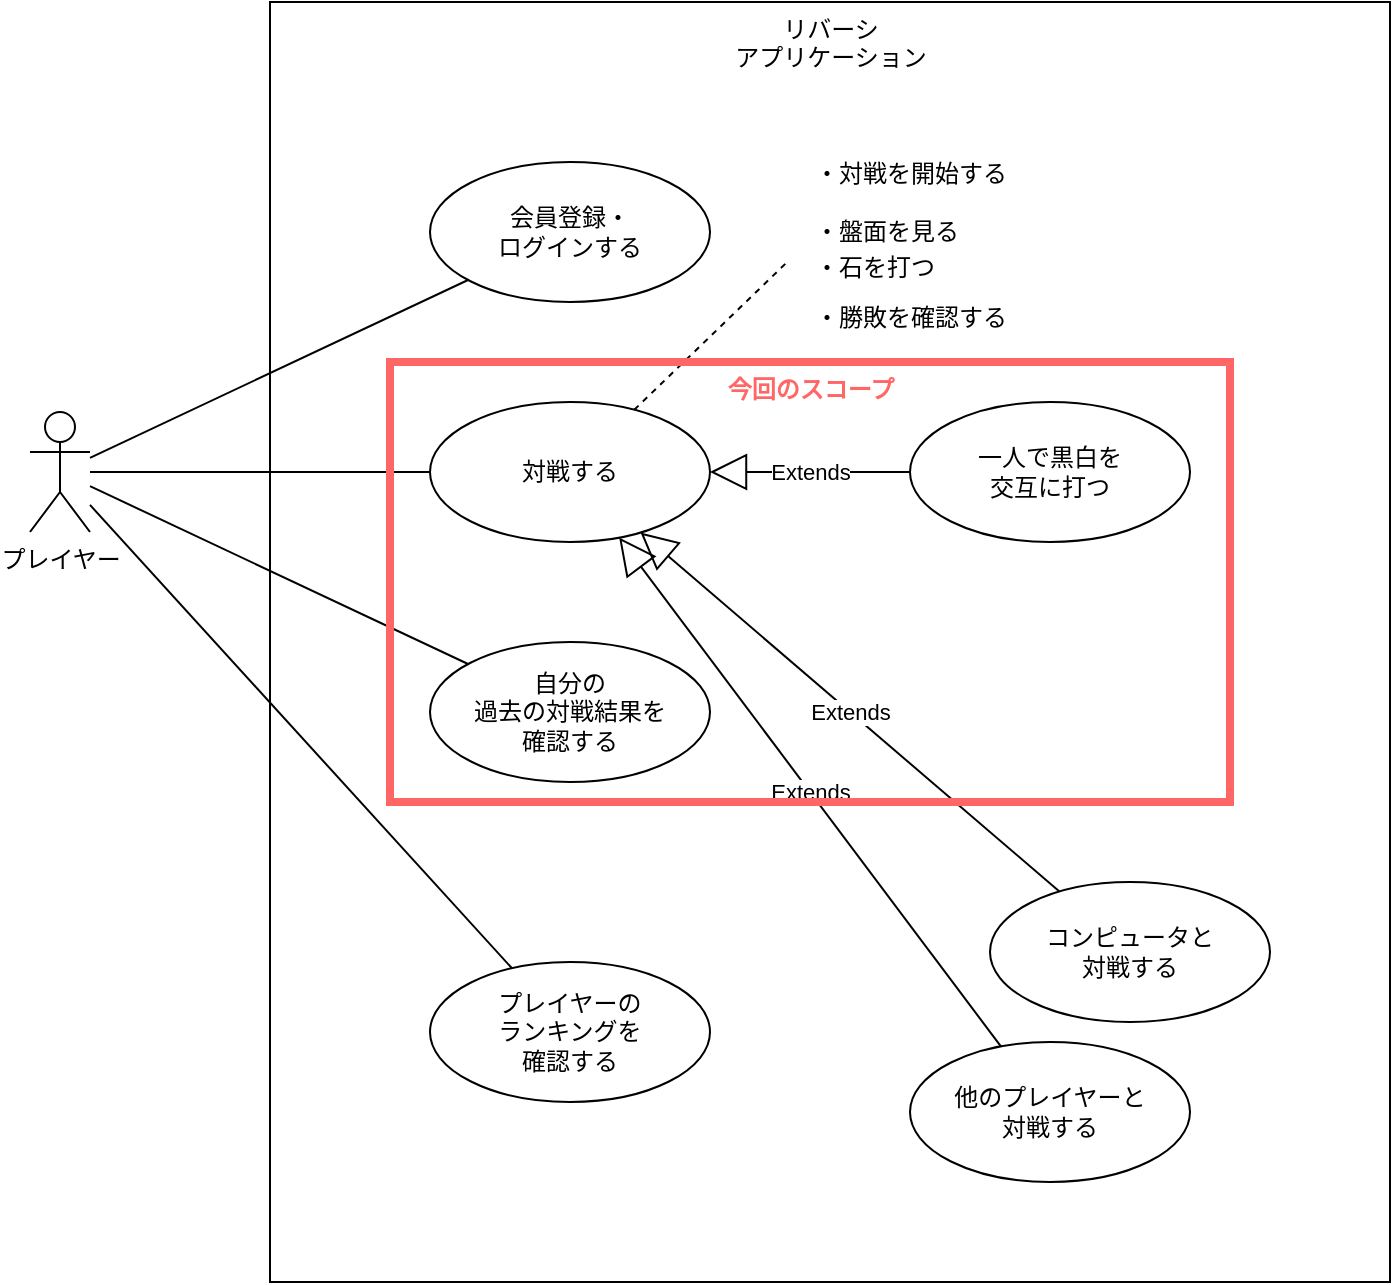 <mxfile>
    <diagram id="yrFKpJYf7vNWSQ8hbHw7" name="ページ1">
        <mxGraphModel dx="339" dy="1078" grid="1" gridSize="10" guides="1" tooltips="1" connect="1" arrows="1" fold="1" page="1" pageScale="1" pageWidth="827" pageHeight="1169" math="0" shadow="0">
            <root>
                <mxCell id="0"/>
                <mxCell id="1" parent="0"/>
                <mxCell id="2" value="リバーシ&lt;br&gt;アプリケーション" style="html=1;fillColor=none;verticalAlign=top;" parent="1" vertex="1">
                    <mxGeometry x="200" y="80" width="560" height="640" as="geometry"/>
                </mxCell>
                <mxCell id="3" value="プレイヤー" style="shape=umlActor;verticalLabelPosition=bottom;verticalAlign=top;html=1;fillColor=default;" parent="1" vertex="1">
                    <mxGeometry x="80" y="285" width="30" height="60" as="geometry"/>
                </mxCell>
                <mxCell id="4" value="対戦する" style="ellipse;whiteSpace=wrap;html=1;fillColor=default;" parent="1" vertex="1">
                    <mxGeometry x="280" y="280" width="140" height="70" as="geometry"/>
                </mxCell>
                <mxCell id="6" value="" style="endArrow=none;dashed=1;html=1;" parent="1" source="4" edge="1">
                    <mxGeometry width="50" height="50" relative="1" as="geometry">
                        <mxPoint x="380" y="260" as="sourcePoint"/>
                        <mxPoint x="458.621" y="210" as="targetPoint"/>
                    </mxGeometry>
                </mxCell>
                <mxCell id="7" value="自分の&lt;br&gt;過去の対戦結果を&lt;br&gt;確認する" style="ellipse;whiteSpace=wrap;html=1;fillColor=default;" parent="1" vertex="1">
                    <mxGeometry x="280" y="400" width="140" height="70" as="geometry"/>
                </mxCell>
                <mxCell id="8" value="会員登録・&lt;br&gt;ログインする" style="ellipse;whiteSpace=wrap;html=1;fillColor=default;" parent="1" vertex="1">
                    <mxGeometry x="280" y="160" width="140" height="70" as="geometry"/>
                </mxCell>
                <mxCell id="9" value="一人で黒白を&lt;br&gt;交互に打つ" style="ellipse;whiteSpace=wrap;html=1;fillColor=default;" parent="1" vertex="1">
                    <mxGeometry x="520" y="280" width="140" height="70" as="geometry"/>
                </mxCell>
                <mxCell id="10" value="コンピュータと&lt;br&gt;対戦する" style="ellipse;whiteSpace=wrap;html=1;fillColor=default;" parent="1" vertex="1">
                    <mxGeometry x="560" y="520" width="140" height="70" as="geometry"/>
                </mxCell>
                <mxCell id="11" value="他のプレイヤーと&lt;br&gt;対戦する" style="ellipse;whiteSpace=wrap;html=1;fillColor=default;" parent="1" vertex="1">
                    <mxGeometry x="520" y="600" width="140" height="70" as="geometry"/>
                </mxCell>
                <mxCell id="12" value="Extends" style="endArrow=block;endSize=16;endFill=0;html=1;" parent="1" source="9" target="4" edge="1">
                    <mxGeometry width="160" relative="1" as="geometry">
                        <mxPoint x="330" y="260" as="sourcePoint"/>
                        <mxPoint x="490" y="260" as="targetPoint"/>
                    </mxGeometry>
                </mxCell>
                <mxCell id="13" value="Extends" style="endArrow=block;endSize=16;endFill=0;html=1;" parent="1" source="10" target="4" edge="1">
                    <mxGeometry width="160" relative="1" as="geometry">
                        <mxPoint x="560.048" y="288.705" as="sourcePoint"/>
                        <mxPoint x="449.944" y="286.399" as="targetPoint"/>
                    </mxGeometry>
                </mxCell>
                <mxCell id="14" value="Extends" style="endArrow=block;endSize=16;endFill=0;html=1;" parent="1" source="11" target="4" edge="1">
                    <mxGeometry width="160" relative="1" as="geometry">
                        <mxPoint x="575.202" y="363.221" as="sourcePoint"/>
                        <mxPoint x="434.661" y="306.864" as="targetPoint"/>
                    </mxGeometry>
                </mxCell>
                <mxCell id="15" value="" style="endArrow=none;html=1;" parent="1" source="3" target="8" edge="1">
                    <mxGeometry relative="1" as="geometry">
                        <mxPoint x="330" y="310" as="sourcePoint"/>
                        <mxPoint x="490" y="310" as="targetPoint"/>
                    </mxGeometry>
                </mxCell>
                <mxCell id="18" value="" style="endArrow=none;html=1;" parent="1" source="3" target="4" edge="1">
                    <mxGeometry relative="1" as="geometry">
                        <mxPoint x="140" y="273.571" as="sourcePoint"/>
                        <mxPoint x="316.852" y="197.778" as="targetPoint"/>
                    </mxGeometry>
                </mxCell>
                <mxCell id="19" value="" style="endArrow=none;html=1;" parent="1" source="3" target="7" edge="1">
                    <mxGeometry relative="1" as="geometry">
                        <mxPoint x="140" y="280.294" as="sourcePoint"/>
                        <mxPoint x="310.054" y="283.629" as="targetPoint"/>
                    </mxGeometry>
                </mxCell>
                <mxCell id="20" value="プレイヤーの&lt;br&gt;ランキングを&lt;br&gt;確認する" style="ellipse;whiteSpace=wrap;html=1;fillColor=default;" parent="1" vertex="1">
                    <mxGeometry x="280" y="560" width="140" height="70" as="geometry"/>
                </mxCell>
                <mxCell id="21" value="" style="endArrow=none;html=1;" parent="1" source="3" target="20" edge="1">
                    <mxGeometry relative="1" as="geometry">
                        <mxPoint x="140" y="287.353" as="sourcePoint"/>
                        <mxPoint x="330.015" y="380.498" as="targetPoint"/>
                    </mxGeometry>
                </mxCell>
                <mxCell id="22" value="今回のスコープ" style="html=1;fillColor=none;verticalAlign=top;strokeColor=#FF6666;strokeWidth=4;fontColor=#FF6666;fontStyle=1" parent="1" vertex="1">
                    <mxGeometry x="260" y="260" width="420" height="220" as="geometry"/>
                </mxCell>
                <mxCell id="23" value="&lt;span style=&quot;font-size: 12px ; font-weight: 400 ; text-align: left&quot;&gt;・対戦を開始する&lt;/span&gt;&lt;br style=&quot;font-size: 12px ; font-weight: 400 ; text-align: left&quot;&gt;&lt;div style=&quot;text-align: left&quot;&gt;&lt;span style=&quot;font-size: 12px ; font-weight: 400&quot;&gt;・盤面を見る&lt;/span&gt;&lt;/div&gt;&lt;span style=&quot;font-size: 12px ; font-weight: 400&quot;&gt;&lt;div style=&quot;text-align: left&quot;&gt;&lt;span&gt;・石を打つ&lt;/span&gt;&lt;/div&gt;&lt;/span&gt;&lt;span style=&quot;font-size: 12px ; font-weight: 400 ; text-align: left&quot;&gt;・勝敗を確認する&lt;/span&gt;" style="text;strokeColor=none;fillColor=none;html=1;fontSize=24;fontStyle=1;verticalAlign=middle;align=center;" vertex="1" parent="1">
                    <mxGeometry x="470" y="175" width="100" height="45" as="geometry"/>
                </mxCell>
            </root>
        </mxGraphModel>
    </diagram>
</mxfile>